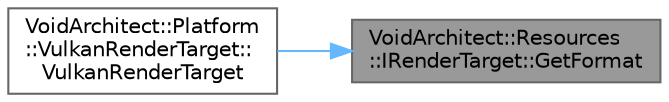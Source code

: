 digraph "VoidArchitect::Resources::IRenderTarget::GetFormat"
{
 // LATEX_PDF_SIZE
  bgcolor="transparent";
  edge [fontname=Helvetica,fontsize=10,labelfontname=Helvetica,labelfontsize=10];
  node [fontname=Helvetica,fontsize=10,shape=box,height=0.2,width=0.4];
  rankdir="RL";
  Node1 [id="Node000001",label="VoidArchitect::Resources\l::IRenderTarget::GetFormat",height=0.2,width=0.4,color="gray40", fillcolor="grey60", style="filled", fontcolor="black",tooltip=" "];
  Node1 -> Node2 [id="edge2_Node000001_Node000002",dir="back",color="steelblue1",style="solid",tooltip=" "];
  Node2 [id="Node000002",label="VoidArchitect::Platform\l::VulkanRenderTarget::\lVulkanRenderTarget",height=0.2,width=0.4,color="grey40", fillcolor="white", style="filled",URL="$class_void_architect_1_1_platform_1_1_vulkan_render_target.html#af9ed9b4697880b9d688285b337b05727",tooltip=" "];
}

